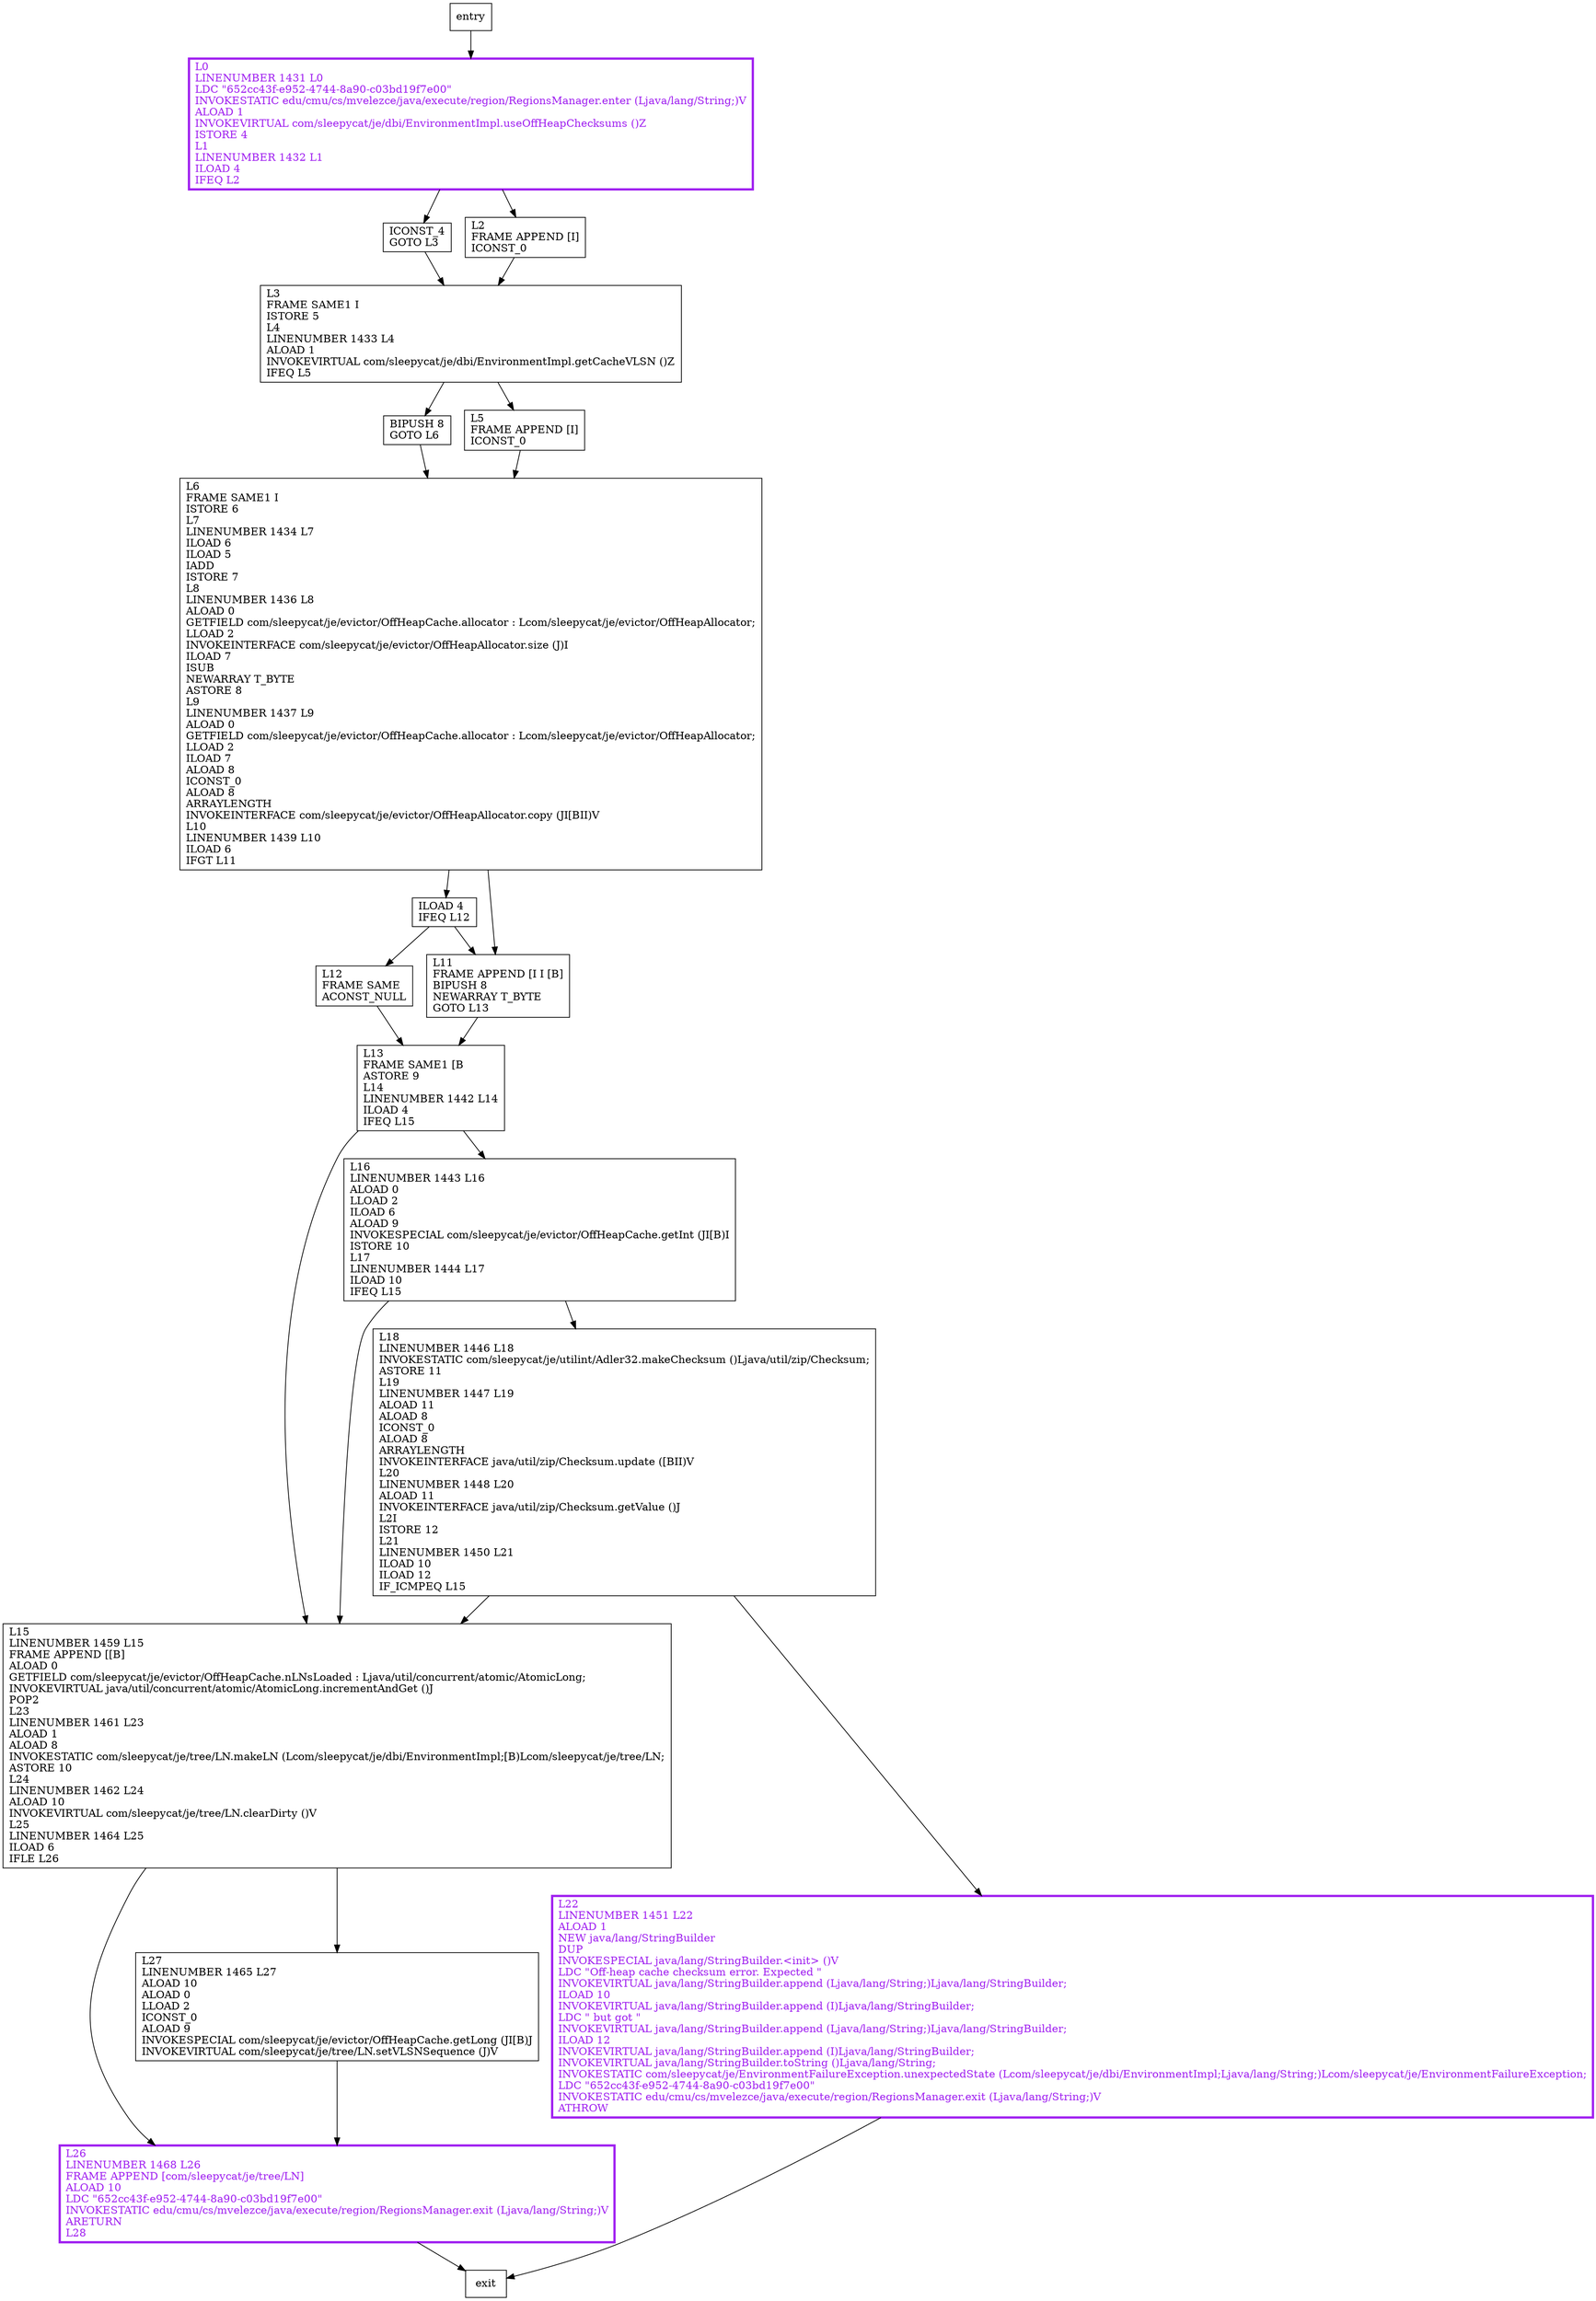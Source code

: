 digraph materializeLN {
node [shape=record];
2004811657 [label="L15\lLINENUMBER 1459 L15\lFRAME APPEND [[B]\lALOAD 0\lGETFIELD com/sleepycat/je/evictor/OffHeapCache.nLNsLoaded : Ljava/util/concurrent/atomic/AtomicLong;\lINVOKEVIRTUAL java/util/concurrent/atomic/AtomicLong.incrementAndGet ()J\lPOP2\lL23\lLINENUMBER 1461 L23\lALOAD 1\lALOAD 8\lINVOKESTATIC com/sleepycat/je/tree/LN.makeLN (Lcom/sleepycat/je/dbi/EnvironmentImpl;[B)Lcom/sleepycat/je/tree/LN;\lASTORE 10\lL24\lLINENUMBER 1462 L24\lALOAD 10\lINVOKEVIRTUAL com/sleepycat/je/tree/LN.clearDirty ()V\lL25\lLINENUMBER 1464 L25\lILOAD 6\lIFLE L26\l"];
1945267939 [label="L12\lFRAME SAME\lACONST_NULL\l"];
812554966 [label="L6\lFRAME SAME1 I\lISTORE 6\lL7\lLINENUMBER 1434 L7\lILOAD 6\lILOAD 5\lIADD\lISTORE 7\lL8\lLINENUMBER 1436 L8\lALOAD 0\lGETFIELD com/sleepycat/je/evictor/OffHeapCache.allocator : Lcom/sleepycat/je/evictor/OffHeapAllocator;\lLLOAD 2\lINVOKEINTERFACE com/sleepycat/je/evictor/OffHeapAllocator.size (J)I\lILOAD 7\lISUB\lNEWARRAY T_BYTE\lASTORE 8\lL9\lLINENUMBER 1437 L9\lALOAD 0\lGETFIELD com/sleepycat/je/evictor/OffHeapCache.allocator : Lcom/sleepycat/je/evictor/OffHeapAllocator;\lLLOAD 2\lILOAD 7\lALOAD 8\lICONST_0\lALOAD 8\lARRAYLENGTH\lINVOKEINTERFACE com/sleepycat/je/evictor/OffHeapAllocator.copy (JI[BII)V\lL10\lLINENUMBER 1439 L10\lILOAD 6\lIFGT L11\l"];
1406793712 [label="L18\lLINENUMBER 1446 L18\lINVOKESTATIC com/sleepycat/je/utilint/Adler32.makeChecksum ()Ljava/util/zip/Checksum;\lASTORE 11\lL19\lLINENUMBER 1447 L19\lALOAD 11\lALOAD 8\lICONST_0\lALOAD 8\lARRAYLENGTH\lINVOKEINTERFACE java/util/zip/Checksum.update ([BII)V\lL20\lLINENUMBER 1448 L20\lALOAD 11\lINVOKEINTERFACE java/util/zip/Checksum.getValue ()J\lL2I\lISTORE 12\lL21\lLINENUMBER 1450 L21\lILOAD 10\lILOAD 12\lIF_ICMPEQ L15\l"];
1223609060 [label="BIPUSH 8\lGOTO L6\l"];
2076581384 [label="ICONST_4\lGOTO L3\l"];
932115041 [label="L13\lFRAME SAME1 [B\lASTORE 9\lL14\lLINENUMBER 1442 L14\lILOAD 4\lIFEQ L15\l"];
867959314 [label="L16\lLINENUMBER 1443 L16\lALOAD 0\lLLOAD 2\lILOAD 6\lALOAD 9\lINVOKESPECIAL com/sleepycat/je/evictor/OffHeapCache.getInt (JI[B)I\lISTORE 10\lL17\lLINENUMBER 1444 L17\lILOAD 10\lIFEQ L15\l"];
319031824 [label="L22\lLINENUMBER 1451 L22\lALOAD 1\lNEW java/lang/StringBuilder\lDUP\lINVOKESPECIAL java/lang/StringBuilder.\<init\> ()V\lLDC \"Off-heap cache checksum error. Expected \"\lINVOKEVIRTUAL java/lang/StringBuilder.append (Ljava/lang/String;)Ljava/lang/StringBuilder;\lILOAD 10\lINVOKEVIRTUAL java/lang/StringBuilder.append (I)Ljava/lang/StringBuilder;\lLDC \" but got \"\lINVOKEVIRTUAL java/lang/StringBuilder.append (Ljava/lang/String;)Ljava/lang/StringBuilder;\lILOAD 12\lINVOKEVIRTUAL java/lang/StringBuilder.append (I)Ljava/lang/StringBuilder;\lINVOKEVIRTUAL java/lang/StringBuilder.toString ()Ljava/lang/String;\lINVOKESTATIC com/sleepycat/je/EnvironmentFailureException.unexpectedState (Lcom/sleepycat/je/dbi/EnvironmentImpl;Ljava/lang/String;)Lcom/sleepycat/je/EnvironmentFailureException;\lLDC \"652cc43f-e952-4744-8a90-c03bd19f7e00\"\lINVOKESTATIC edu/cmu/cs/mvelezce/java/execute/region/RegionsManager.exit (Ljava/lang/String;)V\lATHROW\l"];
2073296370 [label="L5\lFRAME APPEND [I]\lICONST_0\l"];
1090060734 [label="L26\lLINENUMBER 1468 L26\lFRAME APPEND [com/sleepycat/je/tree/LN]\lALOAD 10\lLDC \"652cc43f-e952-4744-8a90-c03bd19f7e00\"\lINVOKESTATIC edu/cmu/cs/mvelezce/java/execute/region/RegionsManager.exit (Ljava/lang/String;)V\lARETURN\lL28\l"];
327564622 [label="L27\lLINENUMBER 1465 L27\lALOAD 10\lALOAD 0\lLLOAD 2\lICONST_0\lALOAD 9\lINVOKESPECIAL com/sleepycat/je/evictor/OffHeapCache.getLong (JI[B)J\lINVOKEVIRTUAL com/sleepycat/je/tree/LN.setVLSNSequence (J)V\l"];
1288938389 [label="L0\lLINENUMBER 1431 L0\lLDC \"652cc43f-e952-4744-8a90-c03bd19f7e00\"\lINVOKESTATIC edu/cmu/cs/mvelezce/java/execute/region/RegionsManager.enter (Ljava/lang/String;)V\lALOAD 1\lINVOKEVIRTUAL com/sleepycat/je/dbi/EnvironmentImpl.useOffHeapChecksums ()Z\lISTORE 4\lL1\lLINENUMBER 1432 L1\lILOAD 4\lIFEQ L2\l"];
695024562 [label="ILOAD 4\lIFEQ L12\l"];
2114566379 [label="L2\lFRAME APPEND [I]\lICONST_0\l"];
435162436 [label="L3\lFRAME SAME1 I\lISTORE 5\lL4\lLINENUMBER 1433 L4\lALOAD 1\lINVOKEVIRTUAL com/sleepycat/je/dbi/EnvironmentImpl.getCacheVLSN ()Z\lIFEQ L5\l"];
392850833 [label="L11\lFRAME APPEND [I I [B]\lBIPUSH 8\lNEWARRAY T_BYTE\lGOTO L13\l"];
entry;
exit;
2004811657 -> 1090060734
2004811657 -> 327564622
1945267939 -> 932115041
812554966 -> 392850833
812554966 -> 695024562
1406793712 -> 2004811657
1406793712 -> 319031824
1223609060 -> 812554966
2076581384 -> 435162436
932115041 -> 2004811657
932115041 -> 867959314
867959314 -> 2004811657
867959314 -> 1406793712
319031824 -> exit
2073296370 -> 812554966
1090060734 -> exit
327564622 -> 1090060734
1288938389 -> 2114566379
1288938389 -> 2076581384
695024562 -> 1945267939
695024562 -> 392850833
2114566379 -> 435162436
entry -> 1288938389
435162436 -> 1223609060
435162436 -> 2073296370
392850833 -> 932115041
319031824[fontcolor="purple", penwidth=3, color="purple"];
1090060734[fontcolor="purple", penwidth=3, color="purple"];
1288938389[fontcolor="purple", penwidth=3, color="purple"];
}

